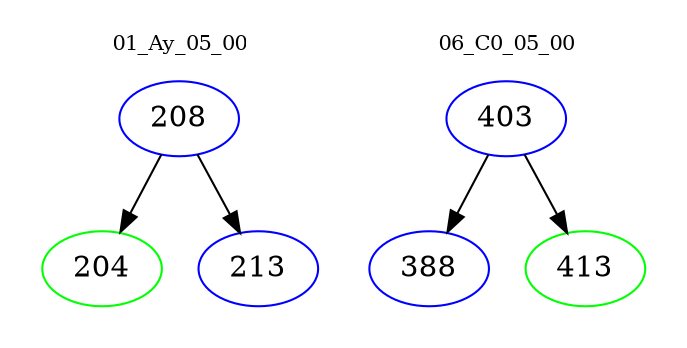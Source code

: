 digraph{
subgraph cluster_0 {
color = white
label = "01_Ay_05_00";
fontsize=10;
T0_208 [label="208", color="blue"]
T0_208 -> T0_204 [color="black"]
T0_204 [label="204", color="green"]
T0_208 -> T0_213 [color="black"]
T0_213 [label="213", color="blue"]
}
subgraph cluster_1 {
color = white
label = "06_C0_05_00";
fontsize=10;
T1_403 [label="403", color="blue"]
T1_403 -> T1_388 [color="black"]
T1_388 [label="388", color="blue"]
T1_403 -> T1_413 [color="black"]
T1_413 [label="413", color="green"]
}
}

